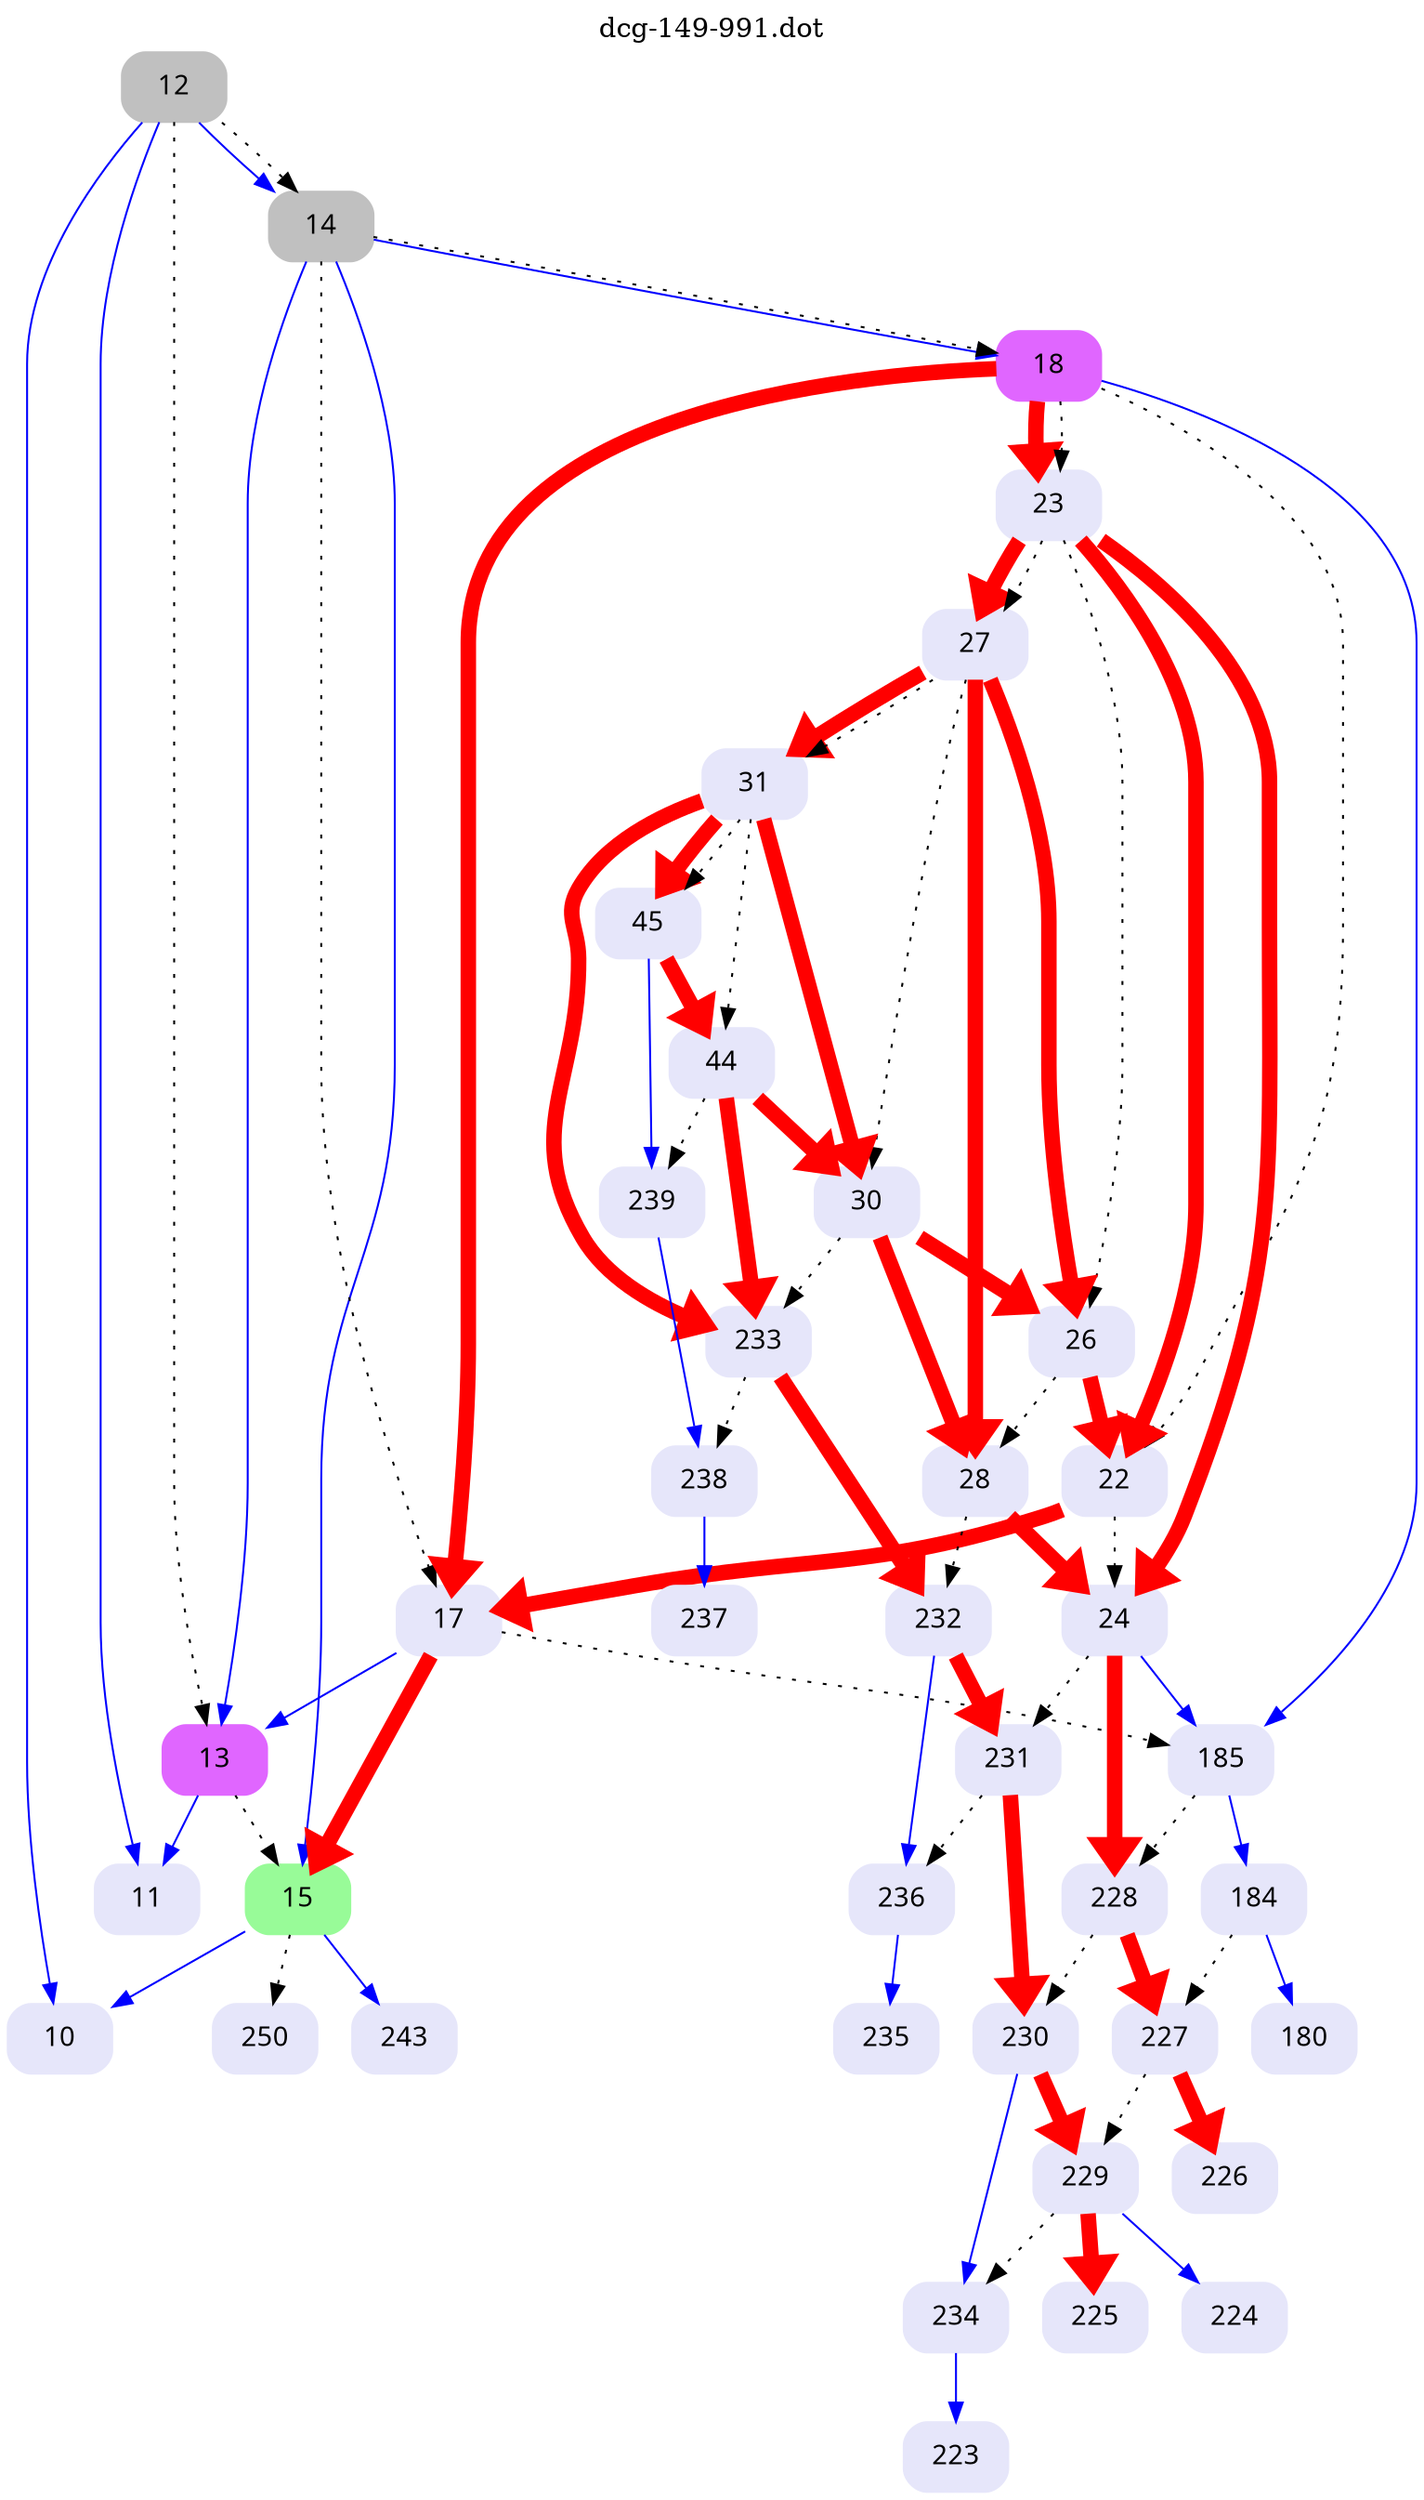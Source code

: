 digraph dcg_149 {
  labelloc="t";
  label="dcg-149-991.dot";
  node [fontname="sans-serif"];
  node [shape=box style="rounded,filled"];
  n12 [label="12" color=grey];
  n12 -> n11 [color=blue penwidth=1];
  n12 -> n10 [color=blue penwidth=1];
  n12 -> n14 [color=blue penwidth=1];
  n12 -> n13 [style=dotted,label=""];
  n12 -> n14 [style=dotted,label=""];
  n14 [label="14" color=grey];
  n14 -> n13 [color=blue penwidth=1];
  n14 -> n15 [color=blue penwidth=1];
  n14 -> n18 [color=blue penwidth=1];
  n14 -> n17 [style=dotted,label=""];
  n14 -> n18 [style=dotted,label=""];
  n18 [label="18" color=mediumorchid1];
  n18 -> n17 [color=red penwidth=8];
  n18 -> n185 [color=blue penwidth=1];
  n18 -> n23 [color=red penwidth=8];
  n18 -> n22 [style=dotted,label=""];
  n18 -> n23 [style=dotted,label=""];
  n23 [label="23" color=lavender];
  n23 -> n22 [color=red penwidth=8];
  n23 -> n24 [color=red penwidth=8];
  n23 -> n27 [color=red penwidth=8];
  n23 -> n26 [style=dotted,label=""];
  n23 -> n27 [style=dotted,label=""];
  n27 [label="27" color=lavender];
  n27 -> n26 [color=red penwidth=8];
  n27 -> n28 [color=red penwidth=8];
  n27 -> n31 [color=red penwidth=8];
  n27 -> n30 [style=dotted,label=""];
  n27 -> n31 [style=dotted,label=""];
  n31 [label="31" color=lavender];
  n31 -> n30 [color=red penwidth=8];
  n31 -> n233 [color=red penwidth=8];
  n31 -> n45 [color=red penwidth=8];
  n31 -> n44 [style=dotted,label=""];
  n31 -> n45 [style=dotted,label=""];
  n45 [label="45" color=lavender];
  n45 -> n44 [color=red penwidth=8];
  n45 -> n239 [color=blue penwidth=1];
  n239 [label="239" color=lavender];
  n239 -> n238 [color=blue penwidth=1];
  n238 [label="238" color=lavender];
  n238 -> n237 [color=blue penwidth=1];
  n237 [label="237" color=lavender];
  n44 [label="44" color=lavender];
  n44 -> n30 [color=red penwidth=8];
  n44 -> n233 [color=red penwidth=8];
  n44 -> n239 [style=dotted,label=""];
  n233 [label="233" color=lavender];
  n233 -> n232 [color=red penwidth=8];
  n233 -> n238 [style=dotted,label=""];
  n232 [label="232" color=lavender];
  n232 -> n231 [color=red penwidth=8];
  n232 -> n236 [color=blue penwidth=1];
  n236 [label="236" color=lavender];
  n236 -> n235 [color=blue penwidth=1];
  n235 [label="235" color=lavender];
  n231 [label="231" color=lavender];
  n231 -> n230 [color=red penwidth=8];
  n231 -> n236 [style=dotted,label=""];
  n230 [label="230" color=lavender];
  n230 -> n229 [color=red penwidth=8];
  n230 -> n234 [color=blue penwidth=1];
  n234 [label="234" color=lavender];
  n234 -> n223 [color=blue penwidth=1];
  n223 [label="223" color=lavender];
  n229 [label="229" color=lavender];
  n229 -> n224 [color=blue penwidth=1];
  n229 -> n225 [color=red penwidth=8];
  n229 -> n234 [style=dotted,label=""];
  n225 [label="225" color=lavender];
  n224 [label="224" color=lavender];
  n30 [label="30" color=lavender];
  n30 -> n26 [color=red penwidth=8];
  n30 -> n28 [color=red penwidth=8];
  n30 -> n233 [style=dotted,label=""];
  n28 [label="28" color=lavender];
  n28 -> n24 [color=red penwidth=8];
  n28 -> n232 [style=dotted,label=""];
  n24 [label="24" color=lavender];
  n24 -> n185 [color=blue penwidth=1];
  n24 -> n228 [color=red penwidth=8];
  n24 -> n231 [style=dotted,label=""];
  n228 [label="228" color=lavender];
  n228 -> n227 [color=red penwidth=8];
  n228 -> n230 [style=dotted,label=""];
  n227 [label="227" color=lavender];
  n227 -> n226 [color=red penwidth=8];
  n227 -> n229 [style=dotted,label=""];
  n226 [label="226" color=lavender];
  n185 [label="185" color=lavender];
  n185 -> n184 [color=blue penwidth=1];
  n185 -> n228 [style=dotted,label=""];
  n184 [label="184" color=lavender];
  n184 -> n180 [color=blue penwidth=1];
  n184 -> n227 [style=dotted,label=""];
  n180 [label="180" color=lavender];
  n26 [label="26" color=lavender];
  n26 -> n22 [color=red penwidth=8];
  n26 -> n28 [style=dotted,label=""];
  n22 [label="22" color=lavender];
  n22 -> n17 [color=red penwidth=8];
  n22 -> n24 [style=dotted,label=""];
  n17 [label="17" color=lavender];
  n17 -> n13 [color=blue penwidth=1];
  n17 -> n15 [color=red penwidth=8];
  n17 -> n185 [style=dotted,label=""];
  n15 [label="15" color=palegreen];
  n15 -> n10 [color=blue penwidth=1];
  n15 -> n243 [color=blue penwidth=1];
  n15 -> n250 [style=dotted,label=""];
  n243 [label="243" color=lavender];
  n10 [label="10" color=lavender];
  n250 [label="250" color=lavender];
  n13 [label="13" color=mediumorchid1];
  n13 -> n11 [color=blue penwidth=1];
  n13 -> n15 [style=dotted,label=""];
  n11 [label="11" color=lavender];
}
